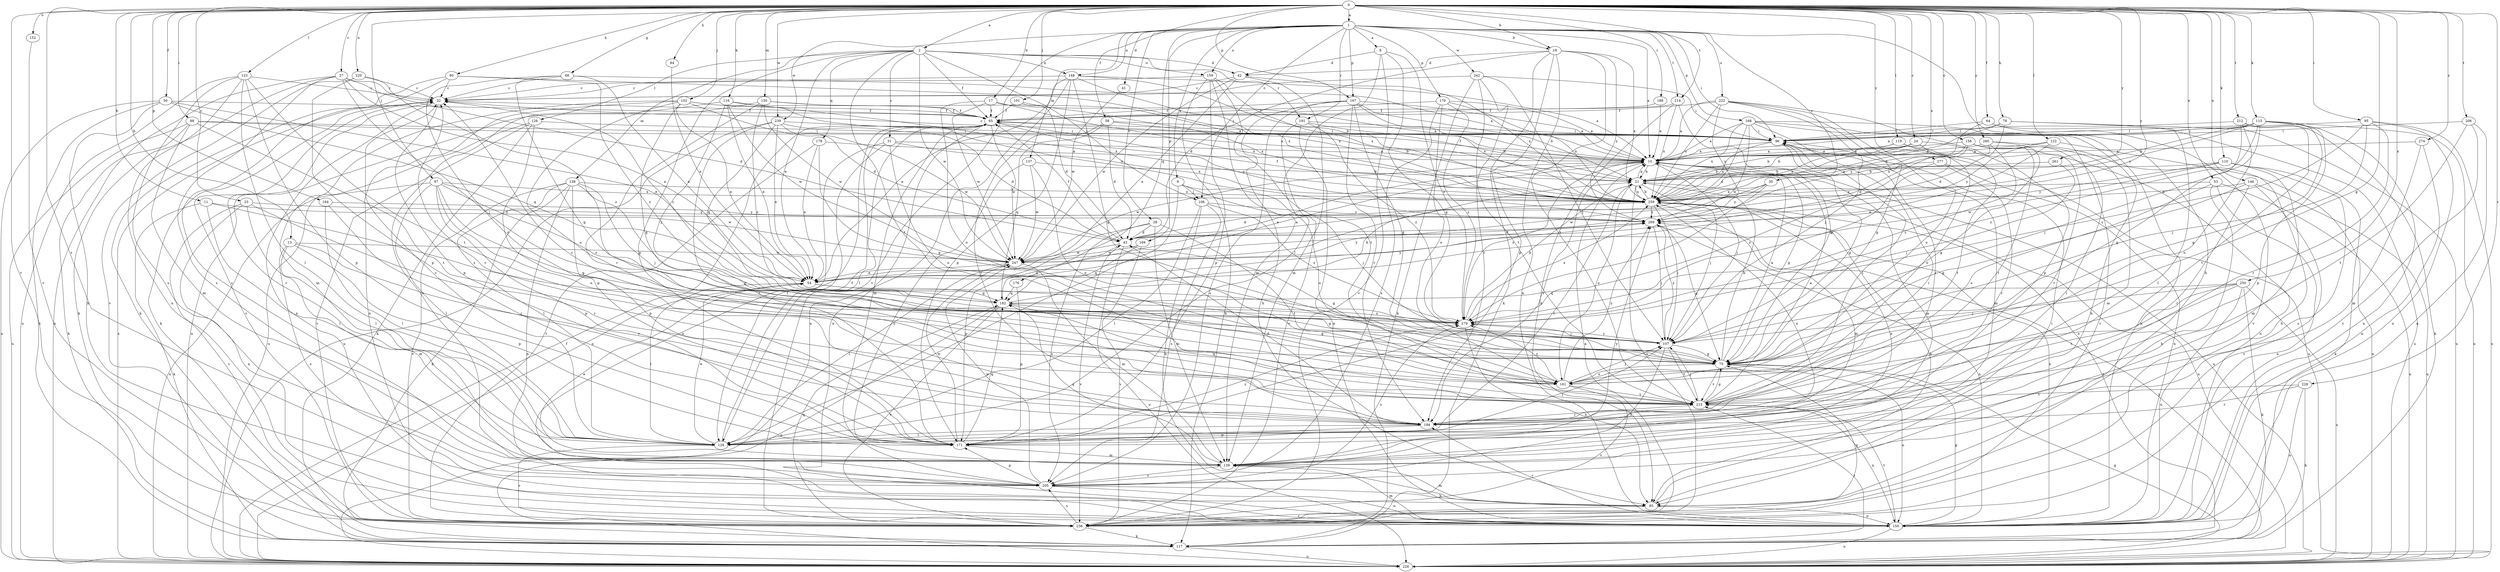 strict digraph  {
0;
1;
2;
8;
9;
10;
11;
13;
17;
18;
21;
23;
24;
27;
28;
30;
31;
32;
41;
42;
43;
53;
54;
56;
58;
64;
65;
68;
75;
78;
80;
84;
85;
88;
95;
96;
97;
101;
102;
106;
107;
110;
115;
116;
117;
119;
122;
123;
126;
128;
130;
137;
138;
139;
146;
148;
150;
152;
156;
159;
161;
164;
167;
168;
169;
170;
171;
176;
178;
182;
188;
191;
194;
205;
206;
212;
214;
215;
220;
222;
226;
228;
236;
239;
242;
247;
250;
259;
260;
261;
269;
274;
277;
279;
0 -> 1  [label=a];
0 -> 2  [label=a];
0 -> 11  [label=b];
0 -> 13  [label=b];
0 -> 17  [label=b];
0 -> 18  [label=b];
0 -> 23  [label=c];
0 -> 24  [label=c];
0 -> 27  [label=c];
0 -> 53  [label=e];
0 -> 56  [label=f];
0 -> 58  [label=f];
0 -> 64  [label=f];
0 -> 68  [label=g];
0 -> 75  [label=g];
0 -> 78  [label=h];
0 -> 80  [label=h];
0 -> 84  [label=h];
0 -> 88  [label=i];
0 -> 95  [label=i];
0 -> 97  [label=j];
0 -> 101  [label=j];
0 -> 102  [label=j];
0 -> 110  [label=k];
0 -> 115  [label=k];
0 -> 116  [label=k];
0 -> 119  [label=l];
0 -> 122  [label=l];
0 -> 123  [label=l];
0 -> 130  [label=m];
0 -> 146  [label=n];
0 -> 152  [label=o];
0 -> 156  [label=o];
0 -> 164  [label=p];
0 -> 167  [label=p];
0 -> 188  [label=r];
0 -> 205  [label=s];
0 -> 206  [label=t];
0 -> 212  [label=t];
0 -> 214  [label=t];
0 -> 220  [label=u];
0 -> 228  [label=v];
0 -> 236  [label=v];
0 -> 239  [label=w];
0 -> 250  [label=x];
0 -> 259  [label=x];
0 -> 260  [label=y];
0 -> 261  [label=y];
0 -> 269  [label=y];
0 -> 274  [label=z];
0 -> 277  [label=z];
1 -> 8  [label=a];
1 -> 9  [label=a];
1 -> 10  [label=a];
1 -> 18  [label=b];
1 -> 28  [label=c];
1 -> 30  [label=c];
1 -> 41  [label=d];
1 -> 85  [label=h];
1 -> 96  [label=i];
1 -> 106  [label=j];
1 -> 137  [label=m];
1 -> 148  [label=n];
1 -> 159  [label=o];
1 -> 167  [label=p];
1 -> 168  [label=p];
1 -> 169  [label=p];
1 -> 170  [label=p];
1 -> 176  [label=q];
1 -> 191  [label=r];
1 -> 214  [label=t];
1 -> 222  [label=u];
1 -> 236  [label=v];
1 -> 239  [label=w];
1 -> 242  [label=w];
2 -> 31  [label=c];
2 -> 42  [label=d];
2 -> 54  [label=e];
2 -> 65  [label=f];
2 -> 106  [label=j];
2 -> 126  [label=l];
2 -> 138  [label=m];
2 -> 148  [label=n];
2 -> 159  [label=o];
2 -> 171  [label=p];
2 -> 178  [label=q];
2 -> 191  [label=r];
2 -> 215  [label=t];
2 -> 247  [label=w];
8 -> 42  [label=d];
8 -> 75  [label=g];
8 -> 128  [label=l];
8 -> 236  [label=v];
8 -> 279  [label=z];
9 -> 106  [label=j];
9 -> 107  [label=j];
9 -> 128  [label=l];
9 -> 161  [label=o];
10 -> 21  [label=b];
10 -> 54  [label=e];
10 -> 65  [label=f];
10 -> 75  [label=g];
10 -> 107  [label=j];
10 -> 139  [label=m];
10 -> 194  [label=r];
10 -> 226  [label=u];
10 -> 247  [label=w];
10 -> 279  [label=z];
11 -> 117  [label=k];
11 -> 128  [label=l];
11 -> 269  [label=y];
11 -> 279  [label=z];
13 -> 139  [label=m];
13 -> 171  [label=p];
13 -> 194  [label=r];
13 -> 205  [label=s];
13 -> 247  [label=w];
17 -> 10  [label=a];
17 -> 65  [label=f];
17 -> 161  [label=o];
17 -> 247  [label=w];
17 -> 259  [label=x];
18 -> 42  [label=d];
18 -> 43  [label=d];
18 -> 117  [label=k];
18 -> 150  [label=n];
18 -> 171  [label=p];
18 -> 215  [label=t];
18 -> 259  [label=x];
18 -> 269  [label=y];
21 -> 10  [label=a];
21 -> 107  [label=j];
21 -> 128  [label=l];
21 -> 161  [label=o];
21 -> 226  [label=u];
21 -> 236  [label=v];
21 -> 259  [label=x];
23 -> 128  [label=l];
23 -> 150  [label=n];
23 -> 194  [label=r];
23 -> 236  [label=v];
23 -> 269  [label=y];
24 -> 10  [label=a];
24 -> 21  [label=b];
24 -> 150  [label=n];
24 -> 259  [label=x];
24 -> 279  [label=z];
27 -> 32  [label=c];
27 -> 43  [label=d];
27 -> 54  [label=e];
27 -> 107  [label=j];
27 -> 117  [label=k];
27 -> 205  [label=s];
27 -> 226  [label=u];
28 -> 43  [label=d];
28 -> 139  [label=m];
28 -> 171  [label=p];
28 -> 205  [label=s];
28 -> 215  [label=t];
30 -> 247  [label=w];
30 -> 259  [label=x];
30 -> 269  [label=y];
30 -> 279  [label=z];
31 -> 10  [label=a];
31 -> 128  [label=l];
31 -> 150  [label=n];
31 -> 161  [label=o];
31 -> 259  [label=x];
32 -> 65  [label=f];
32 -> 117  [label=k];
32 -> 150  [label=n];
32 -> 171  [label=p];
32 -> 236  [label=v];
41 -> 247  [label=w];
42 -> 32  [label=c];
42 -> 54  [label=e];
42 -> 139  [label=m];
42 -> 247  [label=w];
42 -> 259  [label=x];
43 -> 65  [label=f];
43 -> 75  [label=g];
43 -> 226  [label=u];
43 -> 236  [label=v];
43 -> 247  [label=w];
53 -> 85  [label=h];
53 -> 150  [label=n];
53 -> 161  [label=o];
53 -> 226  [label=u];
53 -> 259  [label=x];
54 -> 10  [label=a];
54 -> 75  [label=g];
54 -> 128  [label=l];
54 -> 182  [label=q];
54 -> 269  [label=y];
56 -> 54  [label=e];
56 -> 65  [label=f];
56 -> 85  [label=h];
56 -> 117  [label=k];
56 -> 182  [label=q];
56 -> 226  [label=u];
58 -> 21  [label=b];
58 -> 43  [label=d];
58 -> 96  [label=i];
58 -> 182  [label=q];
58 -> 194  [label=r];
64 -> 96  [label=i];
64 -> 226  [label=u];
64 -> 236  [label=v];
64 -> 269  [label=y];
65 -> 96  [label=i];
65 -> 128  [label=l];
65 -> 139  [label=m];
65 -> 150  [label=n];
65 -> 226  [label=u];
65 -> 247  [label=w];
65 -> 269  [label=y];
68 -> 10  [label=a];
68 -> 32  [label=c];
68 -> 54  [label=e];
68 -> 75  [label=g];
68 -> 161  [label=o];
75 -> 10  [label=a];
75 -> 21  [label=b];
75 -> 150  [label=n];
75 -> 161  [label=o];
75 -> 215  [label=t];
78 -> 43  [label=d];
78 -> 96  [label=i];
78 -> 128  [label=l];
78 -> 226  [label=u];
78 -> 259  [label=x];
80 -> 32  [label=c];
80 -> 117  [label=k];
80 -> 205  [label=s];
80 -> 259  [label=x];
80 -> 279  [label=z];
84 -> 54  [label=e];
85 -> 96  [label=i];
85 -> 139  [label=m];
85 -> 150  [label=n];
85 -> 236  [label=v];
88 -> 10  [label=a];
88 -> 96  [label=i];
88 -> 117  [label=k];
88 -> 139  [label=m];
88 -> 215  [label=t];
88 -> 226  [label=u];
95 -> 96  [label=i];
95 -> 107  [label=j];
95 -> 150  [label=n];
95 -> 194  [label=r];
95 -> 226  [label=u];
95 -> 279  [label=z];
96 -> 10  [label=a];
96 -> 32  [label=c];
96 -> 75  [label=g];
96 -> 139  [label=m];
96 -> 226  [label=u];
96 -> 259  [label=x];
97 -> 75  [label=g];
97 -> 128  [label=l];
97 -> 161  [label=o];
97 -> 171  [label=p];
97 -> 226  [label=u];
97 -> 247  [label=w];
97 -> 259  [label=x];
97 -> 279  [label=z];
101 -> 43  [label=d];
101 -> 65  [label=f];
101 -> 259  [label=x];
102 -> 43  [label=d];
102 -> 54  [label=e];
102 -> 65  [label=f];
102 -> 75  [label=g];
102 -> 139  [label=m];
102 -> 150  [label=n];
102 -> 161  [label=o];
102 -> 269  [label=y];
106 -> 85  [label=h];
106 -> 128  [label=l];
106 -> 205  [label=s];
106 -> 269  [label=y];
106 -> 279  [label=z];
107 -> 75  [label=g];
107 -> 205  [label=s];
107 -> 215  [label=t];
107 -> 269  [label=y];
107 -> 279  [label=z];
110 -> 21  [label=b];
110 -> 117  [label=k];
110 -> 139  [label=m];
110 -> 205  [label=s];
110 -> 247  [label=w];
110 -> 269  [label=y];
115 -> 10  [label=a];
115 -> 21  [label=b];
115 -> 75  [label=g];
115 -> 96  [label=i];
115 -> 107  [label=j];
115 -> 150  [label=n];
115 -> 171  [label=p];
115 -> 226  [label=u];
115 -> 259  [label=x];
115 -> 279  [label=z];
116 -> 54  [label=e];
116 -> 65  [label=f];
116 -> 107  [label=j];
116 -> 205  [label=s];
116 -> 247  [label=w];
116 -> 259  [label=x];
117 -> 215  [label=t];
117 -> 226  [label=u];
117 -> 259  [label=x];
119 -> 10  [label=a];
119 -> 21  [label=b];
119 -> 161  [label=o];
119 -> 215  [label=t];
122 -> 10  [label=a];
122 -> 54  [label=e];
122 -> 85  [label=h];
122 -> 269  [label=y];
123 -> 32  [label=c];
123 -> 128  [label=l];
123 -> 150  [label=n];
123 -> 171  [label=p];
123 -> 205  [label=s];
123 -> 215  [label=t];
123 -> 226  [label=u];
126 -> 96  [label=i];
126 -> 117  [label=k];
126 -> 171  [label=p];
126 -> 226  [label=u];
126 -> 236  [label=v];
128 -> 32  [label=c];
128 -> 54  [label=e];
128 -> 65  [label=f];
128 -> 107  [label=j];
128 -> 236  [label=v];
128 -> 259  [label=x];
130 -> 10  [label=a];
130 -> 65  [label=f];
130 -> 194  [label=r];
130 -> 226  [label=u];
130 -> 247  [label=w];
130 -> 279  [label=z];
137 -> 21  [label=b];
137 -> 161  [label=o];
137 -> 205  [label=s];
137 -> 247  [label=w];
138 -> 107  [label=j];
138 -> 117  [label=k];
138 -> 128  [label=l];
138 -> 150  [label=n];
138 -> 171  [label=p];
138 -> 215  [label=t];
138 -> 236  [label=v];
138 -> 259  [label=x];
139 -> 32  [label=c];
139 -> 54  [label=e];
139 -> 182  [label=q];
139 -> 205  [label=s];
139 -> 259  [label=x];
139 -> 269  [label=y];
146 -> 75  [label=g];
146 -> 194  [label=r];
146 -> 226  [label=u];
146 -> 236  [label=v];
146 -> 259  [label=x];
148 -> 10  [label=a];
148 -> 21  [label=b];
148 -> 32  [label=c];
148 -> 54  [label=e];
148 -> 75  [label=g];
148 -> 171  [label=p];
148 -> 226  [label=u];
148 -> 259  [label=x];
150 -> 75  [label=g];
150 -> 139  [label=m];
150 -> 194  [label=r];
150 -> 215  [label=t];
150 -> 226  [label=u];
150 -> 259  [label=x];
152 -> 236  [label=v];
156 -> 10  [label=a];
156 -> 43  [label=d];
156 -> 128  [label=l];
156 -> 139  [label=m];
156 -> 194  [label=r];
156 -> 215  [label=t];
156 -> 259  [label=x];
159 -> 32  [label=c];
159 -> 117  [label=k];
159 -> 139  [label=m];
159 -> 171  [label=p];
159 -> 215  [label=t];
159 -> 259  [label=x];
161 -> 107  [label=j];
161 -> 215  [label=t];
161 -> 236  [label=v];
161 -> 269  [label=y];
161 -> 279  [label=z];
164 -> 128  [label=l];
164 -> 194  [label=r];
164 -> 269  [label=y];
167 -> 10  [label=a];
167 -> 21  [label=b];
167 -> 65  [label=f];
167 -> 75  [label=g];
167 -> 85  [label=h];
167 -> 194  [label=r];
167 -> 205  [label=s];
167 -> 259  [label=x];
168 -> 10  [label=a];
168 -> 43  [label=d];
168 -> 85  [label=h];
168 -> 96  [label=i];
168 -> 150  [label=n];
168 -> 194  [label=r];
168 -> 236  [label=v];
168 -> 247  [label=w];
168 -> 259  [label=x];
169 -> 182  [label=q];
169 -> 236  [label=v];
169 -> 247  [label=w];
170 -> 10  [label=a];
170 -> 65  [label=f];
170 -> 161  [label=o];
170 -> 205  [label=s];
170 -> 259  [label=x];
170 -> 279  [label=z];
171 -> 139  [label=m];
171 -> 182  [label=q];
171 -> 247  [label=w];
171 -> 279  [label=z];
176 -> 171  [label=p];
176 -> 182  [label=q];
178 -> 10  [label=a];
178 -> 54  [label=e];
178 -> 75  [label=g];
178 -> 236  [label=v];
182 -> 21  [label=b];
182 -> 32  [label=c];
182 -> 43  [label=d];
182 -> 75  [label=g];
182 -> 226  [label=u];
182 -> 236  [label=v];
182 -> 279  [label=z];
188 -> 10  [label=a];
188 -> 65  [label=f];
191 -> 21  [label=b];
191 -> 96  [label=i];
191 -> 150  [label=n];
191 -> 236  [label=v];
191 -> 279  [label=z];
194 -> 32  [label=c];
194 -> 43  [label=d];
194 -> 96  [label=i];
194 -> 128  [label=l];
194 -> 171  [label=p];
205 -> 85  [label=h];
205 -> 150  [label=n];
205 -> 171  [label=p];
205 -> 247  [label=w];
205 -> 279  [label=z];
206 -> 96  [label=i];
206 -> 150  [label=n];
206 -> 215  [label=t];
206 -> 236  [label=v];
212 -> 75  [label=g];
212 -> 96  [label=i];
212 -> 117  [label=k];
212 -> 161  [label=o];
212 -> 215  [label=t];
214 -> 65  [label=f];
214 -> 75  [label=g];
214 -> 85  [label=h];
214 -> 259  [label=x];
215 -> 10  [label=a];
215 -> 32  [label=c];
215 -> 75  [label=g];
215 -> 96  [label=i];
215 -> 107  [label=j];
215 -> 150  [label=n];
215 -> 182  [label=q];
215 -> 194  [label=r];
220 -> 32  [label=c];
220 -> 171  [label=p];
220 -> 236  [label=v];
220 -> 279  [label=z];
222 -> 10  [label=a];
222 -> 65  [label=f];
222 -> 75  [label=g];
222 -> 107  [label=j];
222 -> 161  [label=o];
222 -> 171  [label=p];
222 -> 259  [label=x];
222 -> 269  [label=y];
226 -> 32  [label=c];
226 -> 65  [label=f];
226 -> 75  [label=g];
226 -> 269  [label=y];
228 -> 117  [label=k];
228 -> 150  [label=n];
228 -> 194  [label=r];
228 -> 215  [label=t];
236 -> 10  [label=a];
236 -> 75  [label=g];
236 -> 117  [label=k];
236 -> 182  [label=q];
236 -> 205  [label=s];
239 -> 43  [label=d];
239 -> 54  [label=e];
239 -> 96  [label=i];
239 -> 171  [label=p];
239 -> 182  [label=q];
239 -> 226  [label=u];
239 -> 247  [label=w];
242 -> 32  [label=c];
242 -> 96  [label=i];
242 -> 107  [label=j];
242 -> 117  [label=k];
242 -> 194  [label=r];
242 -> 215  [label=t];
247 -> 54  [label=e];
247 -> 128  [label=l];
247 -> 139  [label=m];
247 -> 269  [label=y];
250 -> 107  [label=j];
250 -> 117  [label=k];
250 -> 150  [label=n];
250 -> 161  [label=o];
250 -> 182  [label=q];
250 -> 215  [label=t];
250 -> 226  [label=u];
259 -> 21  [label=b];
259 -> 43  [label=d];
259 -> 65  [label=f];
259 -> 85  [label=h];
259 -> 107  [label=j];
259 -> 139  [label=m];
259 -> 269  [label=y];
260 -> 10  [label=a];
260 -> 75  [label=g];
260 -> 226  [label=u];
260 -> 259  [label=x];
260 -> 279  [label=z];
261 -> 21  [label=b];
261 -> 107  [label=j];
269 -> 43  [label=d];
269 -> 75  [label=g];
269 -> 107  [label=j];
269 -> 150  [label=n];
274 -> 10  [label=a];
274 -> 139  [label=m];
274 -> 150  [label=n];
277 -> 21  [label=b];
277 -> 150  [label=n];
277 -> 194  [label=r];
277 -> 279  [label=z];
279 -> 21  [label=b];
279 -> 85  [label=h];
279 -> 107  [label=j];
279 -> 259  [label=x];
}
